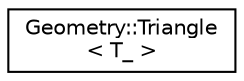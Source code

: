 digraph "Graphical Class Hierarchy"
{
  edge [fontname="Helvetica",fontsize="10",labelfontname="Helvetica",labelfontsize="10"];
  node [fontname="Helvetica",fontsize="10",shape=record];
  rankdir="LR";
  Node1 [label="Geometry::Triangle\l\< T_ \>",height=0.2,width=0.4,color="black", fillcolor="white", style="filled",URL="$classGeometry_1_1Triangle.html"];
}
